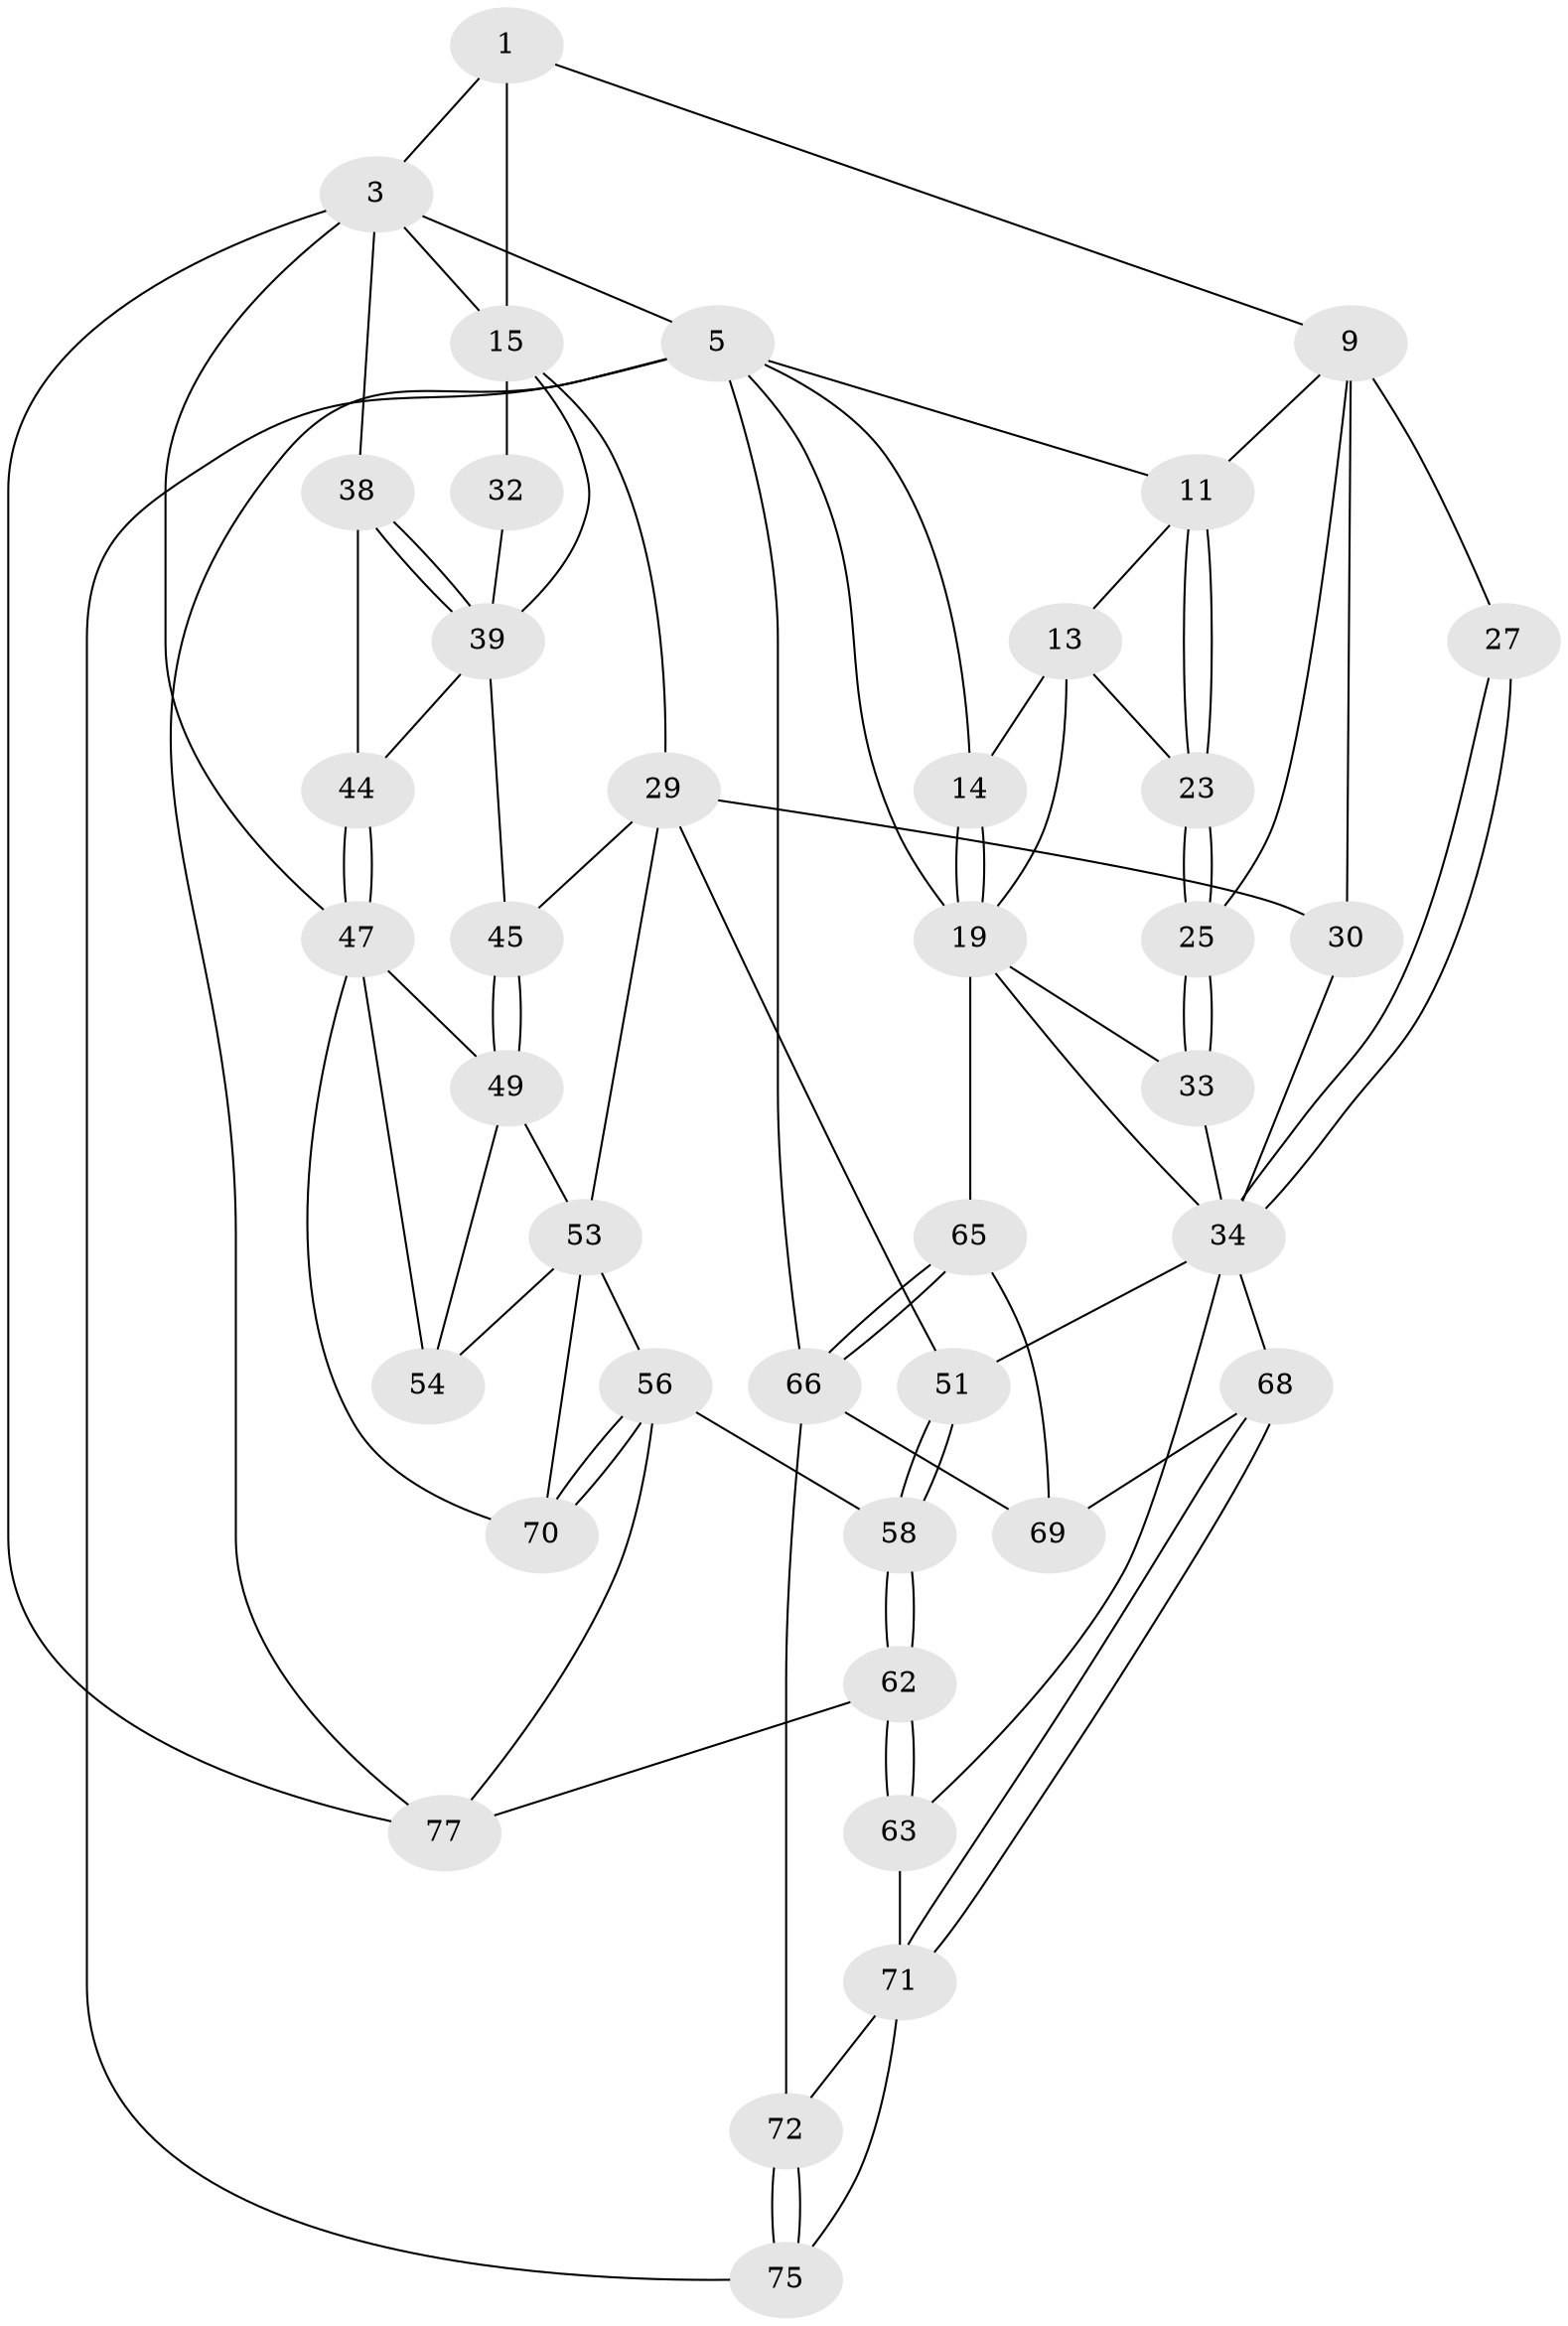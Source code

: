 // original degree distribution, {3: 0.02564102564102564, 4: 0.21794871794871795, 6: 0.19230769230769232, 5: 0.5641025641025641}
// Generated by graph-tools (version 1.1) at 2025/17/03/09/25 04:17:06]
// undirected, 39 vertices, 89 edges
graph export_dot {
graph [start="1"]
  node [color=gray90,style=filled];
  1 [pos="+0.6604971947701657+0",super="+2+8"];
  3 [pos="+0.796302076881945+0",super="+17+4"];
  5 [pos="+0+0",super="+6+67"];
  9 [pos="+0.5000191457532719+0.13943616764971772",super="+26+10"];
  11 [pos="+0.3642103919846035+0.10815559904609581",super="+12"];
  13 [pos="+0.17414200141899436+0.11747156351851407",super="+21"];
  14 [pos="+0.13951450599935544+0.08321002183844278"];
  15 [pos="+0.7716431186167078+0.09474630793547531",super="+16+18"];
  19 [pos="+0.0482351904449076+0.192543611630413",super="+20+22"];
  23 [pos="+0.34195030021697553+0.14799584358754495"];
  25 [pos="+0.3586070389747145+0.2557461305418157"];
  27 [pos="+0.39535036181349253+0.2847379243090311"];
  29 [pos="+0.593183552467074+0.3992119696958461",super="+46"];
  30 [pos="+0.582599433477017+0.4007629153886126"];
  32 [pos="+0.7003967555498531+0.32769342210988905"];
  33 [pos="+0.21779971319894764+0.3089919995928946"];
  34 [pos="+0.36690690261041237+0.5086474167638961",super="+37+35"];
  38 [pos="+1+0.27174494766630614",super="+40"];
  39 [pos="+0.8125495573369934+0.3280717454789402",super="+42"];
  44 [pos="+1+0.38436439645068327"];
  45 [pos="+0.8098970282300607+0.4883809468530145"];
  47 [pos="+1+0.5021547044618482",super="+48+61"];
  49 [pos="+0.8142573884021617+0.501852665114199",super="+52"];
  51 [pos="+0.5323133333729418+0.6852946807536698"];
  53 [pos="+0.7011375195509906+0.5748070915614244",super="+55"];
  54 [pos="+0.8229471628272235+0.6680060825566387"];
  56 [pos="+0.6298153587420605+0.7820582162866088",super="+57"];
  58 [pos="+0.5471347751614705+0.7666579104847274"];
  62 [pos="+0.4027902939708098+0.918346876739884"];
  63 [pos="+0.30878030277225493+0.8499354203021361"];
  65 [pos="+0+0.4595986899806025"];
  66 [pos="+0+0.8707274692893487",super="+73"];
  68 [pos="+0.15066388346590104+0.6714496551540389"];
  69 [pos="+0.09202178122377419+0.6573975419816556"];
  70 [pos="+0.9431047658180232+0.8650138924470605"];
  71 [pos="+0.16472867280923276+0.782311169589356",super="+74"];
  72 [pos="+0.0984846306507304+0.7896828093213706"];
  75 [pos="+0.022621533968835632+1"];
  77 [pos="+0.8333994365435733+1",super="+78"];
  1 -- 3;
  1 -- 15 [weight=2];
  1 -- 9;
  3 -- 38 [weight=2];
  3 -- 77;
  3 -- 5 [weight=2];
  3 -- 47;
  3 -- 15;
  5 -- 14;
  5 -- 11;
  5 -- 66;
  5 -- 75;
  5 -- 77;
  5 -- 19;
  9 -- 27 [weight=2];
  9 -- 30;
  9 -- 11;
  9 -- 25;
  11 -- 23;
  11 -- 23;
  11 -- 13;
  13 -- 14;
  13 -- 23;
  13 -- 19;
  14 -- 19;
  14 -- 19;
  15 -- 32 [weight=2];
  15 -- 29;
  15 -- 39;
  19 -- 65;
  19 -- 34;
  19 -- 33;
  23 -- 25;
  23 -- 25;
  25 -- 33;
  25 -- 33;
  27 -- 34;
  27 -- 34;
  29 -- 30;
  29 -- 53;
  29 -- 51;
  29 -- 45;
  30 -- 34;
  32 -- 39;
  33 -- 34;
  34 -- 51;
  34 -- 68;
  34 -- 63;
  38 -- 39;
  38 -- 39;
  38 -- 44;
  39 -- 44;
  39 -- 45;
  44 -- 47;
  44 -- 47;
  45 -- 49;
  45 -- 49;
  47 -- 49;
  47 -- 54;
  47 -- 70;
  49 -- 53;
  49 -- 54;
  51 -- 58;
  51 -- 58;
  53 -- 56;
  53 -- 70;
  53 -- 54;
  56 -- 70;
  56 -- 70;
  56 -- 58;
  56 -- 77;
  58 -- 62;
  58 -- 62;
  62 -- 63;
  62 -- 63;
  62 -- 77;
  63 -- 71;
  65 -- 66;
  65 -- 66;
  65 -- 69;
  66 -- 72;
  66 -- 69;
  68 -- 69;
  68 -- 71;
  68 -- 71;
  71 -- 72;
  71 -- 75;
  72 -- 75;
  72 -- 75;
}

